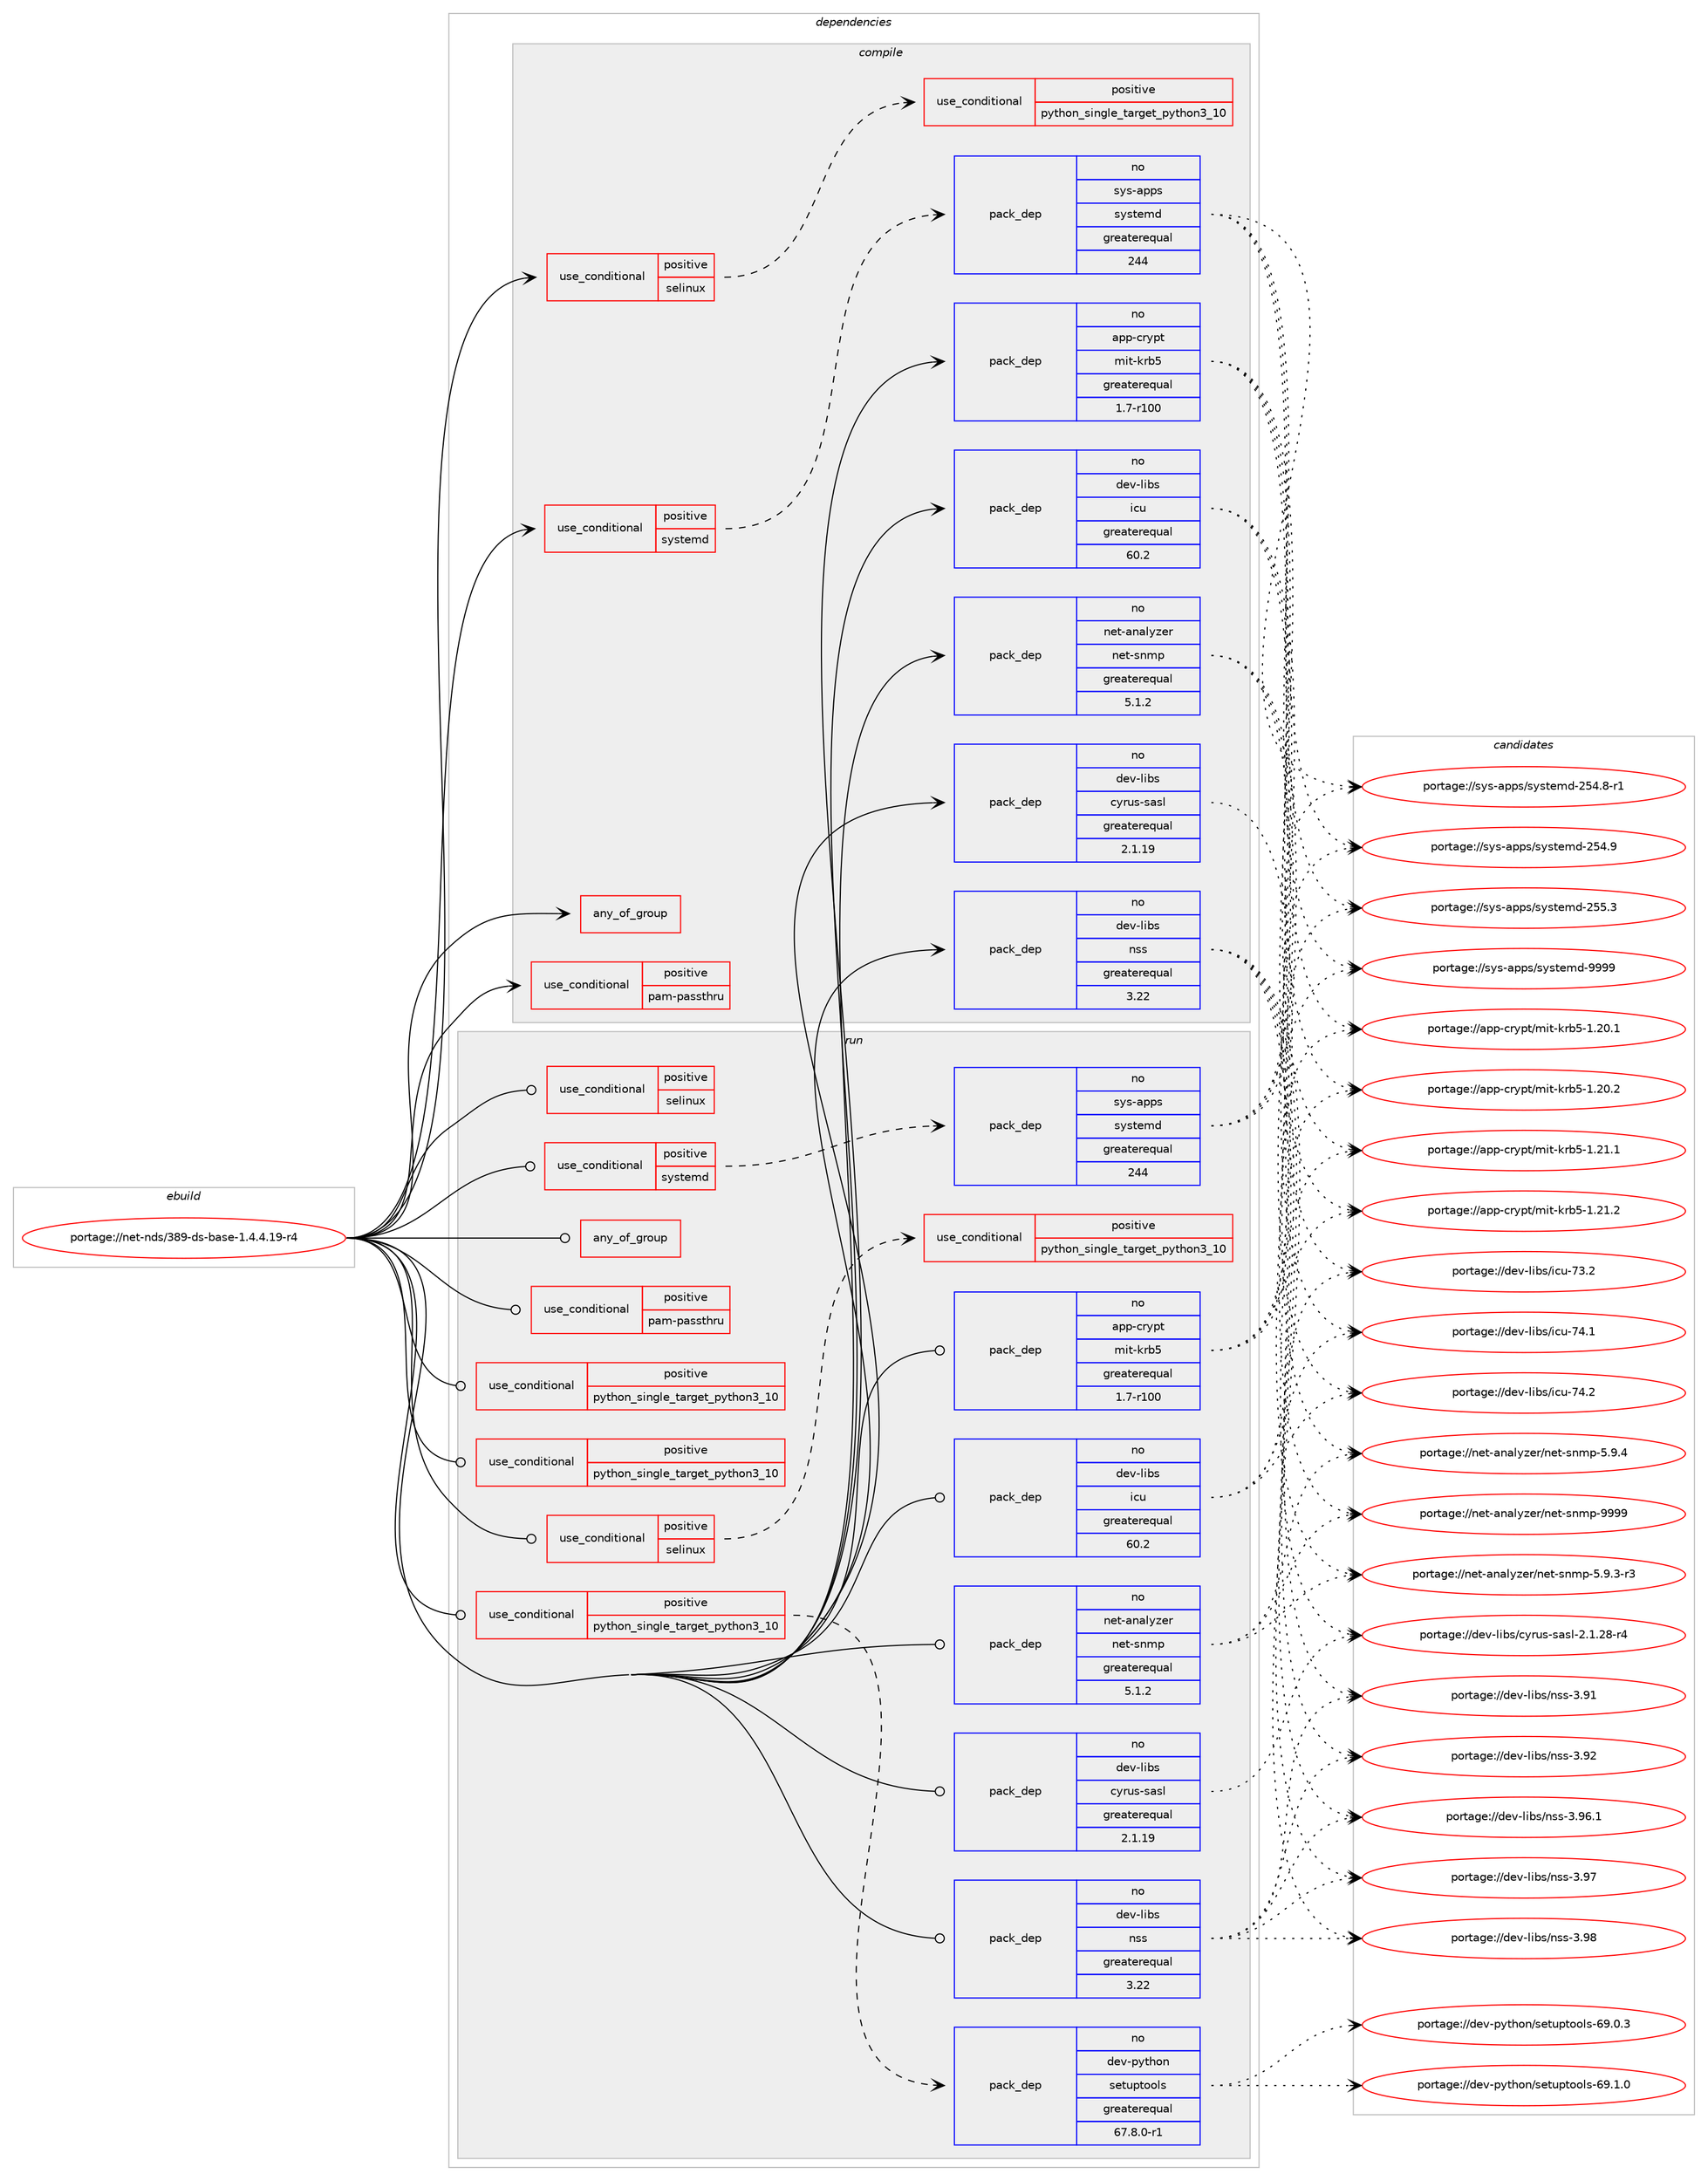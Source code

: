digraph prolog {

# *************
# Graph options
# *************

newrank=true;
concentrate=true;
compound=true;
graph [rankdir=LR,fontname=Helvetica,fontsize=10,ranksep=1.5];#, ranksep=2.5, nodesep=0.2];
edge  [arrowhead=vee];
node  [fontname=Helvetica,fontsize=10];

# **********
# The ebuild
# **********

subgraph cluster_leftcol {
color=gray;
rank=same;
label=<<i>ebuild</i>>;
id [label="portage://net-nds/389-ds-base-1.4.4.19-r4", color=red, width=4, href="../net-nds/389-ds-base-1.4.4.19-r4.svg"];
}

# ****************
# The dependencies
# ****************

subgraph cluster_midcol {
color=gray;
label=<<i>dependencies</i>>;
subgraph cluster_compile {
fillcolor="#eeeeee";
style=filled;
label=<<i>compile</i>>;
subgraph any103 {
dependency10508 [label=<<TABLE BORDER="0" CELLBORDER="1" CELLSPACING="0" CELLPADDING="4"><TR><TD CELLPADDING="10">any_of_group</TD></TR></TABLE>>, shape=none, color=red];# *** BEGIN UNKNOWN DEPENDENCY TYPE (TODO) ***
# dependency10508 -> package_dependency(portage://net-nds/389-ds-base-1.4.4.19-r4,install,no,sys-libs,db,none,[,,],[slot(5.3)],[])
# *** END UNKNOWN DEPENDENCY TYPE (TODO) ***

}
id:e -> dependency10508:w [weight=20,style="solid",arrowhead="vee"];
subgraph cond7031 {
dependency10509 [label=<<TABLE BORDER="0" CELLBORDER="1" CELLSPACING="0" CELLPADDING="4"><TR><TD ROWSPAN="3" CELLPADDING="10">use_conditional</TD></TR><TR><TD>positive</TD></TR><TR><TD>pam-passthru</TD></TR></TABLE>>, shape=none, color=red];
# *** BEGIN UNKNOWN DEPENDENCY TYPE (TODO) ***
# dependency10509 -> package_dependency(portage://net-nds/389-ds-base-1.4.4.19-r4,install,no,sys-libs,pam,none,[,,],[],[])
# *** END UNKNOWN DEPENDENCY TYPE (TODO) ***

}
id:e -> dependency10509:w [weight=20,style="solid",arrowhead="vee"];
subgraph cond7032 {
dependency10510 [label=<<TABLE BORDER="0" CELLBORDER="1" CELLSPACING="0" CELLPADDING="4"><TR><TD ROWSPAN="3" CELLPADDING="10">use_conditional</TD></TR><TR><TD>positive</TD></TR><TR><TD>selinux</TD></TR></TABLE>>, shape=none, color=red];
subgraph cond7033 {
dependency10511 [label=<<TABLE BORDER="0" CELLBORDER="1" CELLSPACING="0" CELLPADDING="4"><TR><TD ROWSPAN="3" CELLPADDING="10">use_conditional</TD></TR><TR><TD>positive</TD></TR><TR><TD>python_single_target_python3_10</TD></TR></TABLE>>, shape=none, color=red];
# *** BEGIN UNKNOWN DEPENDENCY TYPE (TODO) ***
# dependency10511 -> package_dependency(portage://net-nds/389-ds-base-1.4.4.19-r4,install,no,sys-libs,libselinux,none,[,,],[],[use(enable(python),none),use(enable(python_targets_python3_10),negative)])
# *** END UNKNOWN DEPENDENCY TYPE (TODO) ***

}
dependency10510:e -> dependency10511:w [weight=20,style="dashed",arrowhead="vee"];
}
id:e -> dependency10510:w [weight=20,style="solid",arrowhead="vee"];
subgraph cond7034 {
dependency10512 [label=<<TABLE BORDER="0" CELLBORDER="1" CELLSPACING="0" CELLPADDING="4"><TR><TD ROWSPAN="3" CELLPADDING="10">use_conditional</TD></TR><TR><TD>positive</TD></TR><TR><TD>systemd</TD></TR></TABLE>>, shape=none, color=red];
subgraph pack3375 {
dependency10513 [label=<<TABLE BORDER="0" CELLBORDER="1" CELLSPACING="0" CELLPADDING="4" WIDTH="220"><TR><TD ROWSPAN="6" CELLPADDING="30">pack_dep</TD></TR><TR><TD WIDTH="110">no</TD></TR><TR><TD>sys-apps</TD></TR><TR><TD>systemd</TD></TR><TR><TD>greaterequal</TD></TR><TR><TD>244</TD></TR></TABLE>>, shape=none, color=blue];
}
dependency10512:e -> dependency10513:w [weight=20,style="dashed",arrowhead="vee"];
}
id:e -> dependency10512:w [weight=20,style="solid",arrowhead="vee"];
subgraph pack3376 {
dependency10514 [label=<<TABLE BORDER="0" CELLBORDER="1" CELLSPACING="0" CELLPADDING="4" WIDTH="220"><TR><TD ROWSPAN="6" CELLPADDING="30">pack_dep</TD></TR><TR><TD WIDTH="110">no</TD></TR><TR><TD>app-crypt</TD></TR><TR><TD>mit-krb5</TD></TR><TR><TD>greaterequal</TD></TR><TR><TD>1.7-r100</TD></TR></TABLE>>, shape=none, color=blue];
}
id:e -> dependency10514:w [weight=20,style="solid",arrowhead="vee"];
subgraph pack3377 {
dependency10515 [label=<<TABLE BORDER="0" CELLBORDER="1" CELLSPACING="0" CELLPADDING="4" WIDTH="220"><TR><TD ROWSPAN="6" CELLPADDING="30">pack_dep</TD></TR><TR><TD WIDTH="110">no</TD></TR><TR><TD>dev-libs</TD></TR><TR><TD>cyrus-sasl</TD></TR><TR><TD>greaterequal</TD></TR><TR><TD>2.1.19</TD></TR></TABLE>>, shape=none, color=blue];
}
id:e -> dependency10515:w [weight=20,style="solid",arrowhead="vee"];
subgraph pack3378 {
dependency10516 [label=<<TABLE BORDER="0" CELLBORDER="1" CELLSPACING="0" CELLPADDING="4" WIDTH="220"><TR><TD ROWSPAN="6" CELLPADDING="30">pack_dep</TD></TR><TR><TD WIDTH="110">no</TD></TR><TR><TD>dev-libs</TD></TR><TR><TD>icu</TD></TR><TR><TD>greaterequal</TD></TR><TR><TD>60.2</TD></TR></TABLE>>, shape=none, color=blue];
}
id:e -> dependency10516:w [weight=20,style="solid",arrowhead="vee"];
# *** BEGIN UNKNOWN DEPENDENCY TYPE (TODO) ***
# id -> package_dependency(portage://net-nds/389-ds-base-1.4.4.19-r4,install,no,dev-libs,libevent,none,[,,],any_same_slot,[])
# *** END UNKNOWN DEPENDENCY TYPE (TODO) ***

# *** BEGIN UNKNOWN DEPENDENCY TYPE (TODO) ***
# id -> package_dependency(portage://net-nds/389-ds-base-1.4.4.19-r4,install,no,dev-libs,libpcre,none,[,,],[slot(3)],[])
# *** END UNKNOWN DEPENDENCY TYPE (TODO) ***

# *** BEGIN UNKNOWN DEPENDENCY TYPE (TODO) ***
# id -> package_dependency(portage://net-nds/389-ds-base-1.4.4.19-r4,install,no,dev-libs,nspr,none,[,,],[],[])
# *** END UNKNOWN DEPENDENCY TYPE (TODO) ***

subgraph pack3379 {
dependency10517 [label=<<TABLE BORDER="0" CELLBORDER="1" CELLSPACING="0" CELLPADDING="4" WIDTH="220"><TR><TD ROWSPAN="6" CELLPADDING="30">pack_dep</TD></TR><TR><TD WIDTH="110">no</TD></TR><TR><TD>dev-libs</TD></TR><TR><TD>nss</TD></TR><TR><TD>greaterequal</TD></TR><TR><TD>3.22</TD></TR></TABLE>>, shape=none, color=blue];
}
id:e -> dependency10517:w [weight=20,style="solid",arrowhead="vee"];
# *** BEGIN UNKNOWN DEPENDENCY TYPE (TODO) ***
# id -> package_dependency(portage://net-nds/389-ds-base-1.4.4.19-r4,install,no,dev-libs,openssl,none,[,,],[slot(0),equal],[])
# *** END UNKNOWN DEPENDENCY TYPE (TODO) ***

subgraph pack3380 {
dependency10518 [label=<<TABLE BORDER="0" CELLBORDER="1" CELLSPACING="0" CELLPADDING="4" WIDTH="220"><TR><TD ROWSPAN="6" CELLPADDING="30">pack_dep</TD></TR><TR><TD WIDTH="110">no</TD></TR><TR><TD>net-analyzer</TD></TR><TR><TD>net-snmp</TD></TR><TR><TD>greaterequal</TD></TR><TR><TD>5.1.2</TD></TR></TABLE>>, shape=none, color=blue];
}
id:e -> dependency10518:w [weight=20,style="solid",arrowhead="vee"];
# *** BEGIN UNKNOWN DEPENDENCY TYPE (TODO) ***
# id -> package_dependency(portage://net-nds/389-ds-base-1.4.4.19-r4,install,no,net-nds,openldap,none,[,,],any_same_slot,[use(enable(sasl),none)])
# *** END UNKNOWN DEPENDENCY TYPE (TODO) ***

# *** BEGIN UNKNOWN DEPENDENCY TYPE (TODO) ***
# id -> package_dependency(portage://net-nds/389-ds-base-1.4.4.19-r4,install,no,sys-fs,e2fsprogs,none,[,,],[],[])
# *** END UNKNOWN DEPENDENCY TYPE (TODO) ***

# *** BEGIN UNKNOWN DEPENDENCY TYPE (TODO) ***
# id -> package_dependency(portage://net-nds/389-ds-base-1.4.4.19-r4,install,no,sys-libs,cracklib,none,[,,],[],[])
# *** END UNKNOWN DEPENDENCY TYPE (TODO) ***

# *** BEGIN UNKNOWN DEPENDENCY TYPE (TODO) ***
# id -> package_dependency(portage://net-nds/389-ds-base-1.4.4.19-r4,install,no,virtual,libcrypt,none,[,,],any_same_slot,[])
# *** END UNKNOWN DEPENDENCY TYPE (TODO) ***

}
subgraph cluster_compileandrun {
fillcolor="#eeeeee";
style=filled;
label=<<i>compile and run</i>>;
}
subgraph cluster_run {
fillcolor="#eeeeee";
style=filled;
label=<<i>run</i>>;
subgraph any104 {
dependency10519 [label=<<TABLE BORDER="0" CELLBORDER="1" CELLSPACING="0" CELLPADDING="4"><TR><TD CELLPADDING="10">any_of_group</TD></TR></TABLE>>, shape=none, color=red];# *** BEGIN UNKNOWN DEPENDENCY TYPE (TODO) ***
# dependency10519 -> package_dependency(portage://net-nds/389-ds-base-1.4.4.19-r4,run,no,sys-libs,db,none,[,,],[slot(5.3)],[])
# *** END UNKNOWN DEPENDENCY TYPE (TODO) ***

}
id:e -> dependency10519:w [weight=20,style="solid",arrowhead="odot"];
subgraph cond7035 {
dependency10520 [label=<<TABLE BORDER="0" CELLBORDER="1" CELLSPACING="0" CELLPADDING="4"><TR><TD ROWSPAN="3" CELLPADDING="10">use_conditional</TD></TR><TR><TD>positive</TD></TR><TR><TD>pam-passthru</TD></TR></TABLE>>, shape=none, color=red];
# *** BEGIN UNKNOWN DEPENDENCY TYPE (TODO) ***
# dependency10520 -> package_dependency(portage://net-nds/389-ds-base-1.4.4.19-r4,run,no,sys-libs,pam,none,[,,],[],[])
# *** END UNKNOWN DEPENDENCY TYPE (TODO) ***

}
id:e -> dependency10520:w [weight=20,style="solid",arrowhead="odot"];
subgraph cond7036 {
dependency10521 [label=<<TABLE BORDER="0" CELLBORDER="1" CELLSPACING="0" CELLPADDING="4"><TR><TD ROWSPAN="3" CELLPADDING="10">use_conditional</TD></TR><TR><TD>positive</TD></TR><TR><TD>python_single_target_python3_10</TD></TR></TABLE>>, shape=none, color=red];
# *** BEGIN UNKNOWN DEPENDENCY TYPE (TODO) ***
# dependency10521 -> package_dependency(portage://net-nds/389-ds-base-1.4.4.19-r4,run,no,dev-lang,python,none,[,,],[slot(3.10)],[])
# *** END UNKNOWN DEPENDENCY TYPE (TODO) ***

}
id:e -> dependency10521:w [weight=20,style="solid",arrowhead="odot"];
subgraph cond7037 {
dependency10522 [label=<<TABLE BORDER="0" CELLBORDER="1" CELLSPACING="0" CELLPADDING="4"><TR><TD ROWSPAN="3" CELLPADDING="10">use_conditional</TD></TR><TR><TD>positive</TD></TR><TR><TD>python_single_target_python3_10</TD></TR></TABLE>>, shape=none, color=red];
# *** BEGIN UNKNOWN DEPENDENCY TYPE (TODO) ***
# dependency10522 -> package_dependency(portage://net-nds/389-ds-base-1.4.4.19-r4,run,no,dev-python,pyasn1,none,[,,],[],[use(enable(python_targets_python3_10),negative)])
# *** END UNKNOWN DEPENDENCY TYPE (TODO) ***

# *** BEGIN UNKNOWN DEPENDENCY TYPE (TODO) ***
# dependency10522 -> package_dependency(portage://net-nds/389-ds-base-1.4.4.19-r4,run,no,dev-python,pyasn1-modules,none,[,,],[],[use(enable(python_targets_python3_10),negative)])
# *** END UNKNOWN DEPENDENCY TYPE (TODO) ***

# *** BEGIN UNKNOWN DEPENDENCY TYPE (TODO) ***
# dependency10522 -> package_dependency(portage://net-nds/389-ds-base-1.4.4.19-r4,run,no,dev-python,argcomplete,none,[,,],[],[use(enable(python_targets_python3_10),negative)])
# *** END UNKNOWN DEPENDENCY TYPE (TODO) ***

# *** BEGIN UNKNOWN DEPENDENCY TYPE (TODO) ***
# dependency10522 -> package_dependency(portage://net-nds/389-ds-base-1.4.4.19-r4,run,no,dev-python,python-dateutil,none,[,,],[],[use(enable(python_targets_python3_10),negative)])
# *** END UNKNOWN DEPENDENCY TYPE (TODO) ***

# *** BEGIN UNKNOWN DEPENDENCY TYPE (TODO) ***
# dependency10522 -> package_dependency(portage://net-nds/389-ds-base-1.4.4.19-r4,run,no,dev-python,python-ldap,none,[,,],[],[use(enable(sasl),none),use(enable(python_targets_python3_10),negative)])
# *** END UNKNOWN DEPENDENCY TYPE (TODO) ***

# *** BEGIN UNKNOWN DEPENDENCY TYPE (TODO) ***
# dependency10522 -> package_dependency(portage://net-nds/389-ds-base-1.4.4.19-r4,run,no,dev-python,distro,none,[,,],[],[use(enable(python_targets_python3_10),negative)])
# *** END UNKNOWN DEPENDENCY TYPE (TODO) ***

}
id:e -> dependency10522:w [weight=20,style="solid",arrowhead="odot"];
subgraph cond7038 {
dependency10523 [label=<<TABLE BORDER="0" CELLBORDER="1" CELLSPACING="0" CELLPADDING="4"><TR><TD ROWSPAN="3" CELLPADDING="10">use_conditional</TD></TR><TR><TD>positive</TD></TR><TR><TD>python_single_target_python3_10</TD></TR></TABLE>>, shape=none, color=red];
subgraph pack3381 {
dependency10524 [label=<<TABLE BORDER="0" CELLBORDER="1" CELLSPACING="0" CELLPADDING="4" WIDTH="220"><TR><TD ROWSPAN="6" CELLPADDING="30">pack_dep</TD></TR><TR><TD WIDTH="110">no</TD></TR><TR><TD>dev-python</TD></TR><TR><TD>setuptools</TD></TR><TR><TD>greaterequal</TD></TR><TR><TD>67.8.0-r1</TD></TR></TABLE>>, shape=none, color=blue];
}
dependency10523:e -> dependency10524:w [weight=20,style="dashed",arrowhead="vee"];
}
id:e -> dependency10523:w [weight=20,style="solid",arrowhead="odot"];
subgraph cond7039 {
dependency10525 [label=<<TABLE BORDER="0" CELLBORDER="1" CELLSPACING="0" CELLPADDING="4"><TR><TD ROWSPAN="3" CELLPADDING="10">use_conditional</TD></TR><TR><TD>positive</TD></TR><TR><TD>selinux</TD></TR></TABLE>>, shape=none, color=red];
subgraph cond7040 {
dependency10526 [label=<<TABLE BORDER="0" CELLBORDER="1" CELLSPACING="0" CELLPADDING="4"><TR><TD ROWSPAN="3" CELLPADDING="10">use_conditional</TD></TR><TR><TD>positive</TD></TR><TR><TD>python_single_target_python3_10</TD></TR></TABLE>>, shape=none, color=red];
# *** BEGIN UNKNOWN DEPENDENCY TYPE (TODO) ***
# dependency10526 -> package_dependency(portage://net-nds/389-ds-base-1.4.4.19-r4,run,no,sys-libs,libselinux,none,[,,],[],[use(enable(python),none),use(enable(python_targets_python3_10),negative)])
# *** END UNKNOWN DEPENDENCY TYPE (TODO) ***

}
dependency10525:e -> dependency10526:w [weight=20,style="dashed",arrowhead="vee"];
}
id:e -> dependency10525:w [weight=20,style="solid",arrowhead="odot"];
subgraph cond7041 {
dependency10527 [label=<<TABLE BORDER="0" CELLBORDER="1" CELLSPACING="0" CELLPADDING="4"><TR><TD ROWSPAN="3" CELLPADDING="10">use_conditional</TD></TR><TR><TD>positive</TD></TR><TR><TD>selinux</TD></TR></TABLE>>, shape=none, color=red];
# *** BEGIN UNKNOWN DEPENDENCY TYPE (TODO) ***
# dependency10527 -> package_dependency(portage://net-nds/389-ds-base-1.4.4.19-r4,run,no,sec-policy,selinux-dirsrv,none,[,,],[],[])
# *** END UNKNOWN DEPENDENCY TYPE (TODO) ***

}
id:e -> dependency10527:w [weight=20,style="solid",arrowhead="odot"];
subgraph cond7042 {
dependency10528 [label=<<TABLE BORDER="0" CELLBORDER="1" CELLSPACING="0" CELLPADDING="4"><TR><TD ROWSPAN="3" CELLPADDING="10">use_conditional</TD></TR><TR><TD>positive</TD></TR><TR><TD>systemd</TD></TR></TABLE>>, shape=none, color=red];
subgraph pack3382 {
dependency10529 [label=<<TABLE BORDER="0" CELLBORDER="1" CELLSPACING="0" CELLPADDING="4" WIDTH="220"><TR><TD ROWSPAN="6" CELLPADDING="30">pack_dep</TD></TR><TR><TD WIDTH="110">no</TD></TR><TR><TD>sys-apps</TD></TR><TR><TD>systemd</TD></TR><TR><TD>greaterequal</TD></TR><TR><TD>244</TD></TR></TABLE>>, shape=none, color=blue];
}
dependency10528:e -> dependency10529:w [weight=20,style="dashed",arrowhead="vee"];
}
id:e -> dependency10528:w [weight=20,style="solid",arrowhead="odot"];
# *** BEGIN UNKNOWN DEPENDENCY TYPE (TODO) ***
# id -> package_dependency(portage://net-nds/389-ds-base-1.4.4.19-r4,run,no,acct-group,dirsrv,none,[,,],[],[])
# *** END UNKNOWN DEPENDENCY TYPE (TODO) ***

# *** BEGIN UNKNOWN DEPENDENCY TYPE (TODO) ***
# id -> package_dependency(portage://net-nds/389-ds-base-1.4.4.19-r4,run,no,acct-user,dirsrv,none,[,,],[],[])
# *** END UNKNOWN DEPENDENCY TYPE (TODO) ***

subgraph pack3383 {
dependency10530 [label=<<TABLE BORDER="0" CELLBORDER="1" CELLSPACING="0" CELLPADDING="4" WIDTH="220"><TR><TD ROWSPAN="6" CELLPADDING="30">pack_dep</TD></TR><TR><TD WIDTH="110">no</TD></TR><TR><TD>app-crypt</TD></TR><TR><TD>mit-krb5</TD></TR><TR><TD>greaterequal</TD></TR><TR><TD>1.7-r100</TD></TR></TABLE>>, shape=none, color=blue];
}
id:e -> dependency10530:w [weight=20,style="solid",arrowhead="odot"];
subgraph pack3384 {
dependency10531 [label=<<TABLE BORDER="0" CELLBORDER="1" CELLSPACING="0" CELLPADDING="4" WIDTH="220"><TR><TD ROWSPAN="6" CELLPADDING="30">pack_dep</TD></TR><TR><TD WIDTH="110">no</TD></TR><TR><TD>dev-libs</TD></TR><TR><TD>cyrus-sasl</TD></TR><TR><TD>greaterequal</TD></TR><TR><TD>2.1.19</TD></TR></TABLE>>, shape=none, color=blue];
}
id:e -> dependency10531:w [weight=20,style="solid",arrowhead="odot"];
subgraph pack3385 {
dependency10532 [label=<<TABLE BORDER="0" CELLBORDER="1" CELLSPACING="0" CELLPADDING="4" WIDTH="220"><TR><TD ROWSPAN="6" CELLPADDING="30">pack_dep</TD></TR><TR><TD WIDTH="110">no</TD></TR><TR><TD>dev-libs</TD></TR><TR><TD>icu</TD></TR><TR><TD>greaterequal</TD></TR><TR><TD>60.2</TD></TR></TABLE>>, shape=none, color=blue];
}
id:e -> dependency10532:w [weight=20,style="solid",arrowhead="odot"];
# *** BEGIN UNKNOWN DEPENDENCY TYPE (TODO) ***
# id -> package_dependency(portage://net-nds/389-ds-base-1.4.4.19-r4,run,no,dev-libs,libevent,none,[,,],any_same_slot,[])
# *** END UNKNOWN DEPENDENCY TYPE (TODO) ***

# *** BEGIN UNKNOWN DEPENDENCY TYPE (TODO) ***
# id -> package_dependency(portage://net-nds/389-ds-base-1.4.4.19-r4,run,no,dev-libs,libpcre,none,[,,],[slot(3)],[])
# *** END UNKNOWN DEPENDENCY TYPE (TODO) ***

# *** BEGIN UNKNOWN DEPENDENCY TYPE (TODO) ***
# id -> package_dependency(portage://net-nds/389-ds-base-1.4.4.19-r4,run,no,dev-libs,nspr,none,[,,],[],[])
# *** END UNKNOWN DEPENDENCY TYPE (TODO) ***

subgraph pack3386 {
dependency10533 [label=<<TABLE BORDER="0" CELLBORDER="1" CELLSPACING="0" CELLPADDING="4" WIDTH="220"><TR><TD ROWSPAN="6" CELLPADDING="30">pack_dep</TD></TR><TR><TD WIDTH="110">no</TD></TR><TR><TD>dev-libs</TD></TR><TR><TD>nss</TD></TR><TR><TD>greaterequal</TD></TR><TR><TD>3.22</TD></TR></TABLE>>, shape=none, color=blue];
}
id:e -> dependency10533:w [weight=20,style="solid",arrowhead="odot"];
# *** BEGIN UNKNOWN DEPENDENCY TYPE (TODO) ***
# id -> package_dependency(portage://net-nds/389-ds-base-1.4.4.19-r4,run,no,dev-libs,openssl,none,[,,],[slot(0),equal],[])
# *** END UNKNOWN DEPENDENCY TYPE (TODO) ***

subgraph pack3387 {
dependency10534 [label=<<TABLE BORDER="0" CELLBORDER="1" CELLSPACING="0" CELLPADDING="4" WIDTH="220"><TR><TD ROWSPAN="6" CELLPADDING="30">pack_dep</TD></TR><TR><TD WIDTH="110">no</TD></TR><TR><TD>net-analyzer</TD></TR><TR><TD>net-snmp</TD></TR><TR><TD>greaterequal</TD></TR><TR><TD>5.1.2</TD></TR></TABLE>>, shape=none, color=blue];
}
id:e -> dependency10534:w [weight=20,style="solid",arrowhead="odot"];
# *** BEGIN UNKNOWN DEPENDENCY TYPE (TODO) ***
# id -> package_dependency(portage://net-nds/389-ds-base-1.4.4.19-r4,run,no,net-nds,openldap,none,[,,],any_same_slot,[use(enable(sasl),none)])
# *** END UNKNOWN DEPENDENCY TYPE (TODO) ***

# *** BEGIN UNKNOWN DEPENDENCY TYPE (TODO) ***
# id -> package_dependency(portage://net-nds/389-ds-base-1.4.4.19-r4,run,no,sys-fs,e2fsprogs,none,[,,],[],[])
# *** END UNKNOWN DEPENDENCY TYPE (TODO) ***

# *** BEGIN UNKNOWN DEPENDENCY TYPE (TODO) ***
# id -> package_dependency(portage://net-nds/389-ds-base-1.4.4.19-r4,run,no,sys-libs,cracklib,none,[,,],[],[])
# *** END UNKNOWN DEPENDENCY TYPE (TODO) ***

# *** BEGIN UNKNOWN DEPENDENCY TYPE (TODO) ***
# id -> package_dependency(portage://net-nds/389-ds-base-1.4.4.19-r4,run,no,virtual,libcrypt,none,[,,],any_same_slot,[])
# *** END UNKNOWN DEPENDENCY TYPE (TODO) ***

# *** BEGIN UNKNOWN DEPENDENCY TYPE (TODO) ***
# id -> package_dependency(portage://net-nds/389-ds-base-1.4.4.19-r4,run,no,virtual,logger,none,[,,],[],[])
# *** END UNKNOWN DEPENDENCY TYPE (TODO) ***

# *** BEGIN UNKNOWN DEPENDENCY TYPE (TODO) ***
# id -> package_dependency(portage://net-nds/389-ds-base-1.4.4.19-r4,run,no,virtual,perl-Archive-Tar,none,[,,],[],[])
# *** END UNKNOWN DEPENDENCY TYPE (TODO) ***

# *** BEGIN UNKNOWN DEPENDENCY TYPE (TODO) ***
# id -> package_dependency(portage://net-nds/389-ds-base-1.4.4.19-r4,run,no,virtual,perl-DB_File,none,[,,],[],[])
# *** END UNKNOWN DEPENDENCY TYPE (TODO) ***

# *** BEGIN UNKNOWN DEPENDENCY TYPE (TODO) ***
# id -> package_dependency(portage://net-nds/389-ds-base-1.4.4.19-r4,run,no,virtual,perl-Getopt-Long,none,[,,],[],[])
# *** END UNKNOWN DEPENDENCY TYPE (TODO) ***

# *** BEGIN UNKNOWN DEPENDENCY TYPE (TODO) ***
# id -> package_dependency(portage://net-nds/389-ds-base-1.4.4.19-r4,run,no,virtual,perl-IO,none,[,,],[],[])
# *** END UNKNOWN DEPENDENCY TYPE (TODO) ***

# *** BEGIN UNKNOWN DEPENDENCY TYPE (TODO) ***
# id -> package_dependency(portage://net-nds/389-ds-base-1.4.4.19-r4,run,no,virtual,perl-IO-Compress,none,[,,],[],[])
# *** END UNKNOWN DEPENDENCY TYPE (TODO) ***

# *** BEGIN UNKNOWN DEPENDENCY TYPE (TODO) ***
# id -> package_dependency(portage://net-nds/389-ds-base-1.4.4.19-r4,run,no,virtual,perl-MIME-Base64,none,[,,],[],[])
# *** END UNKNOWN DEPENDENCY TYPE (TODO) ***

# *** BEGIN UNKNOWN DEPENDENCY TYPE (TODO) ***
# id -> package_dependency(portage://net-nds/389-ds-base-1.4.4.19-r4,run,no,virtual,perl-Scalar-List-Utils,none,[,,],[],[])
# *** END UNKNOWN DEPENDENCY TYPE (TODO) ***

# *** BEGIN UNKNOWN DEPENDENCY TYPE (TODO) ***
# id -> package_dependency(portage://net-nds/389-ds-base-1.4.4.19-r4,run,no,virtual,perl-Time-Local,none,[,,],[],[])
# *** END UNKNOWN DEPENDENCY TYPE (TODO) ***

# *** BEGIN UNKNOWN DEPENDENCY TYPE (TODO) ***
# id -> package_dependency(portage://net-nds/389-ds-base-1.4.4.19-r4,run,no,virtual,tmpfiles,none,[,,],[],[])
# *** END UNKNOWN DEPENDENCY TYPE (TODO) ***

# *** BEGIN UNKNOWN DEPENDENCY TYPE (TODO) ***
# id -> package_dependency(portage://net-nds/389-ds-base-1.4.4.19-r4,run,weak,net-nds,389-ds-base,none,[,,],[slot(2.1)],[])
# *** END UNKNOWN DEPENDENCY TYPE (TODO) ***

}
}

# **************
# The candidates
# **************

subgraph cluster_choices {
rank=same;
color=gray;
label=<<i>candidates</i>>;

subgraph choice3375 {
color=black;
nodesep=1;
choice1151211154597112112115471151211151161011091004550535246564511449 [label="portage://sys-apps/systemd-254.8-r1", color=red, width=4,href="../sys-apps/systemd-254.8-r1.svg"];
choice115121115459711211211547115121115116101109100455053524657 [label="portage://sys-apps/systemd-254.9", color=red, width=4,href="../sys-apps/systemd-254.9.svg"];
choice115121115459711211211547115121115116101109100455053534651 [label="portage://sys-apps/systemd-255.3", color=red, width=4,href="../sys-apps/systemd-255.3.svg"];
choice1151211154597112112115471151211151161011091004557575757 [label="portage://sys-apps/systemd-9999", color=red, width=4,href="../sys-apps/systemd-9999.svg"];
dependency10513:e -> choice1151211154597112112115471151211151161011091004550535246564511449:w [style=dotted,weight="100"];
dependency10513:e -> choice115121115459711211211547115121115116101109100455053524657:w [style=dotted,weight="100"];
dependency10513:e -> choice115121115459711211211547115121115116101109100455053534651:w [style=dotted,weight="100"];
dependency10513:e -> choice1151211154597112112115471151211151161011091004557575757:w [style=dotted,weight="100"];
}
subgraph choice3376 {
color=black;
nodesep=1;
choice9711211245991141211121164710910511645107114985345494650484649 [label="portage://app-crypt/mit-krb5-1.20.1", color=red, width=4,href="../app-crypt/mit-krb5-1.20.1.svg"];
choice9711211245991141211121164710910511645107114985345494650484650 [label="portage://app-crypt/mit-krb5-1.20.2", color=red, width=4,href="../app-crypt/mit-krb5-1.20.2.svg"];
choice9711211245991141211121164710910511645107114985345494650494649 [label="portage://app-crypt/mit-krb5-1.21.1", color=red, width=4,href="../app-crypt/mit-krb5-1.21.1.svg"];
choice9711211245991141211121164710910511645107114985345494650494650 [label="portage://app-crypt/mit-krb5-1.21.2", color=red, width=4,href="../app-crypt/mit-krb5-1.21.2.svg"];
dependency10514:e -> choice9711211245991141211121164710910511645107114985345494650484649:w [style=dotted,weight="100"];
dependency10514:e -> choice9711211245991141211121164710910511645107114985345494650484650:w [style=dotted,weight="100"];
dependency10514:e -> choice9711211245991141211121164710910511645107114985345494650494649:w [style=dotted,weight="100"];
dependency10514:e -> choice9711211245991141211121164710910511645107114985345494650494650:w [style=dotted,weight="100"];
}
subgraph choice3377 {
color=black;
nodesep=1;
choice100101118451081059811547991211141171154511597115108455046494650564511452 [label="portage://dev-libs/cyrus-sasl-2.1.28-r4", color=red, width=4,href="../dev-libs/cyrus-sasl-2.1.28-r4.svg"];
dependency10515:e -> choice100101118451081059811547991211141171154511597115108455046494650564511452:w [style=dotted,weight="100"];
}
subgraph choice3378 {
color=black;
nodesep=1;
choice100101118451081059811547105991174555514650 [label="portage://dev-libs/icu-73.2", color=red, width=4,href="../dev-libs/icu-73.2.svg"];
choice100101118451081059811547105991174555524649 [label="portage://dev-libs/icu-74.1", color=red, width=4,href="../dev-libs/icu-74.1.svg"];
choice100101118451081059811547105991174555524650 [label="portage://dev-libs/icu-74.2", color=red, width=4,href="../dev-libs/icu-74.2.svg"];
dependency10516:e -> choice100101118451081059811547105991174555514650:w [style=dotted,weight="100"];
dependency10516:e -> choice100101118451081059811547105991174555524649:w [style=dotted,weight="100"];
dependency10516:e -> choice100101118451081059811547105991174555524650:w [style=dotted,weight="100"];
}
subgraph choice3379 {
color=black;
nodesep=1;
choice1001011184510810598115471101151154551465749 [label="portage://dev-libs/nss-3.91", color=red, width=4,href="../dev-libs/nss-3.91.svg"];
choice1001011184510810598115471101151154551465750 [label="portage://dev-libs/nss-3.92", color=red, width=4,href="../dev-libs/nss-3.92.svg"];
choice10010111845108105981154711011511545514657544649 [label="portage://dev-libs/nss-3.96.1", color=red, width=4,href="../dev-libs/nss-3.96.1.svg"];
choice1001011184510810598115471101151154551465755 [label="portage://dev-libs/nss-3.97", color=red, width=4,href="../dev-libs/nss-3.97.svg"];
choice1001011184510810598115471101151154551465756 [label="portage://dev-libs/nss-3.98", color=red, width=4,href="../dev-libs/nss-3.98.svg"];
dependency10517:e -> choice1001011184510810598115471101151154551465749:w [style=dotted,weight="100"];
dependency10517:e -> choice1001011184510810598115471101151154551465750:w [style=dotted,weight="100"];
dependency10517:e -> choice10010111845108105981154711011511545514657544649:w [style=dotted,weight="100"];
dependency10517:e -> choice1001011184510810598115471101151154551465755:w [style=dotted,weight="100"];
dependency10517:e -> choice1001011184510810598115471101151154551465756:w [style=dotted,weight="100"];
}
subgraph choice3380 {
color=black;
nodesep=1;
choice11010111645971109710812112210111447110101116451151101091124553465746514511451 [label="portage://net-analyzer/net-snmp-5.9.3-r3", color=red, width=4,href="../net-analyzer/net-snmp-5.9.3-r3.svg"];
choice1101011164597110971081211221011144711010111645115110109112455346574652 [label="portage://net-analyzer/net-snmp-5.9.4", color=red, width=4,href="../net-analyzer/net-snmp-5.9.4.svg"];
choice11010111645971109710812112210111447110101116451151101091124557575757 [label="portage://net-analyzer/net-snmp-9999", color=red, width=4,href="../net-analyzer/net-snmp-9999.svg"];
dependency10518:e -> choice11010111645971109710812112210111447110101116451151101091124553465746514511451:w [style=dotted,weight="100"];
dependency10518:e -> choice1101011164597110971081211221011144711010111645115110109112455346574652:w [style=dotted,weight="100"];
dependency10518:e -> choice11010111645971109710812112210111447110101116451151101091124557575757:w [style=dotted,weight="100"];
}
subgraph choice3381 {
color=black;
nodesep=1;
choice100101118451121211161041111104711510111611711211611111110811545545746484651 [label="portage://dev-python/setuptools-69.0.3", color=red, width=4,href="../dev-python/setuptools-69.0.3.svg"];
choice100101118451121211161041111104711510111611711211611111110811545545746494648 [label="portage://dev-python/setuptools-69.1.0", color=red, width=4,href="../dev-python/setuptools-69.1.0.svg"];
dependency10524:e -> choice100101118451121211161041111104711510111611711211611111110811545545746484651:w [style=dotted,weight="100"];
dependency10524:e -> choice100101118451121211161041111104711510111611711211611111110811545545746494648:w [style=dotted,weight="100"];
}
subgraph choice3382 {
color=black;
nodesep=1;
choice1151211154597112112115471151211151161011091004550535246564511449 [label="portage://sys-apps/systemd-254.8-r1", color=red, width=4,href="../sys-apps/systemd-254.8-r1.svg"];
choice115121115459711211211547115121115116101109100455053524657 [label="portage://sys-apps/systemd-254.9", color=red, width=4,href="../sys-apps/systemd-254.9.svg"];
choice115121115459711211211547115121115116101109100455053534651 [label="portage://sys-apps/systemd-255.3", color=red, width=4,href="../sys-apps/systemd-255.3.svg"];
choice1151211154597112112115471151211151161011091004557575757 [label="portage://sys-apps/systemd-9999", color=red, width=4,href="../sys-apps/systemd-9999.svg"];
dependency10529:e -> choice1151211154597112112115471151211151161011091004550535246564511449:w [style=dotted,weight="100"];
dependency10529:e -> choice115121115459711211211547115121115116101109100455053524657:w [style=dotted,weight="100"];
dependency10529:e -> choice115121115459711211211547115121115116101109100455053534651:w [style=dotted,weight="100"];
dependency10529:e -> choice1151211154597112112115471151211151161011091004557575757:w [style=dotted,weight="100"];
}
subgraph choice3383 {
color=black;
nodesep=1;
choice9711211245991141211121164710910511645107114985345494650484649 [label="portage://app-crypt/mit-krb5-1.20.1", color=red, width=4,href="../app-crypt/mit-krb5-1.20.1.svg"];
choice9711211245991141211121164710910511645107114985345494650484650 [label="portage://app-crypt/mit-krb5-1.20.2", color=red, width=4,href="../app-crypt/mit-krb5-1.20.2.svg"];
choice9711211245991141211121164710910511645107114985345494650494649 [label="portage://app-crypt/mit-krb5-1.21.1", color=red, width=4,href="../app-crypt/mit-krb5-1.21.1.svg"];
choice9711211245991141211121164710910511645107114985345494650494650 [label="portage://app-crypt/mit-krb5-1.21.2", color=red, width=4,href="../app-crypt/mit-krb5-1.21.2.svg"];
dependency10530:e -> choice9711211245991141211121164710910511645107114985345494650484649:w [style=dotted,weight="100"];
dependency10530:e -> choice9711211245991141211121164710910511645107114985345494650484650:w [style=dotted,weight="100"];
dependency10530:e -> choice9711211245991141211121164710910511645107114985345494650494649:w [style=dotted,weight="100"];
dependency10530:e -> choice9711211245991141211121164710910511645107114985345494650494650:w [style=dotted,weight="100"];
}
subgraph choice3384 {
color=black;
nodesep=1;
choice100101118451081059811547991211141171154511597115108455046494650564511452 [label="portage://dev-libs/cyrus-sasl-2.1.28-r4", color=red, width=4,href="../dev-libs/cyrus-sasl-2.1.28-r4.svg"];
dependency10531:e -> choice100101118451081059811547991211141171154511597115108455046494650564511452:w [style=dotted,weight="100"];
}
subgraph choice3385 {
color=black;
nodesep=1;
choice100101118451081059811547105991174555514650 [label="portage://dev-libs/icu-73.2", color=red, width=4,href="../dev-libs/icu-73.2.svg"];
choice100101118451081059811547105991174555524649 [label="portage://dev-libs/icu-74.1", color=red, width=4,href="../dev-libs/icu-74.1.svg"];
choice100101118451081059811547105991174555524650 [label="portage://dev-libs/icu-74.2", color=red, width=4,href="../dev-libs/icu-74.2.svg"];
dependency10532:e -> choice100101118451081059811547105991174555514650:w [style=dotted,weight="100"];
dependency10532:e -> choice100101118451081059811547105991174555524649:w [style=dotted,weight="100"];
dependency10532:e -> choice100101118451081059811547105991174555524650:w [style=dotted,weight="100"];
}
subgraph choice3386 {
color=black;
nodesep=1;
choice1001011184510810598115471101151154551465749 [label="portage://dev-libs/nss-3.91", color=red, width=4,href="../dev-libs/nss-3.91.svg"];
choice1001011184510810598115471101151154551465750 [label="portage://dev-libs/nss-3.92", color=red, width=4,href="../dev-libs/nss-3.92.svg"];
choice10010111845108105981154711011511545514657544649 [label="portage://dev-libs/nss-3.96.1", color=red, width=4,href="../dev-libs/nss-3.96.1.svg"];
choice1001011184510810598115471101151154551465755 [label="portage://dev-libs/nss-3.97", color=red, width=4,href="../dev-libs/nss-3.97.svg"];
choice1001011184510810598115471101151154551465756 [label="portage://dev-libs/nss-3.98", color=red, width=4,href="../dev-libs/nss-3.98.svg"];
dependency10533:e -> choice1001011184510810598115471101151154551465749:w [style=dotted,weight="100"];
dependency10533:e -> choice1001011184510810598115471101151154551465750:w [style=dotted,weight="100"];
dependency10533:e -> choice10010111845108105981154711011511545514657544649:w [style=dotted,weight="100"];
dependency10533:e -> choice1001011184510810598115471101151154551465755:w [style=dotted,weight="100"];
dependency10533:e -> choice1001011184510810598115471101151154551465756:w [style=dotted,weight="100"];
}
subgraph choice3387 {
color=black;
nodesep=1;
choice11010111645971109710812112210111447110101116451151101091124553465746514511451 [label="portage://net-analyzer/net-snmp-5.9.3-r3", color=red, width=4,href="../net-analyzer/net-snmp-5.9.3-r3.svg"];
choice1101011164597110971081211221011144711010111645115110109112455346574652 [label="portage://net-analyzer/net-snmp-5.9.4", color=red, width=4,href="../net-analyzer/net-snmp-5.9.4.svg"];
choice11010111645971109710812112210111447110101116451151101091124557575757 [label="portage://net-analyzer/net-snmp-9999", color=red, width=4,href="../net-analyzer/net-snmp-9999.svg"];
dependency10534:e -> choice11010111645971109710812112210111447110101116451151101091124553465746514511451:w [style=dotted,weight="100"];
dependency10534:e -> choice1101011164597110971081211221011144711010111645115110109112455346574652:w [style=dotted,weight="100"];
dependency10534:e -> choice11010111645971109710812112210111447110101116451151101091124557575757:w [style=dotted,weight="100"];
}
}

}
